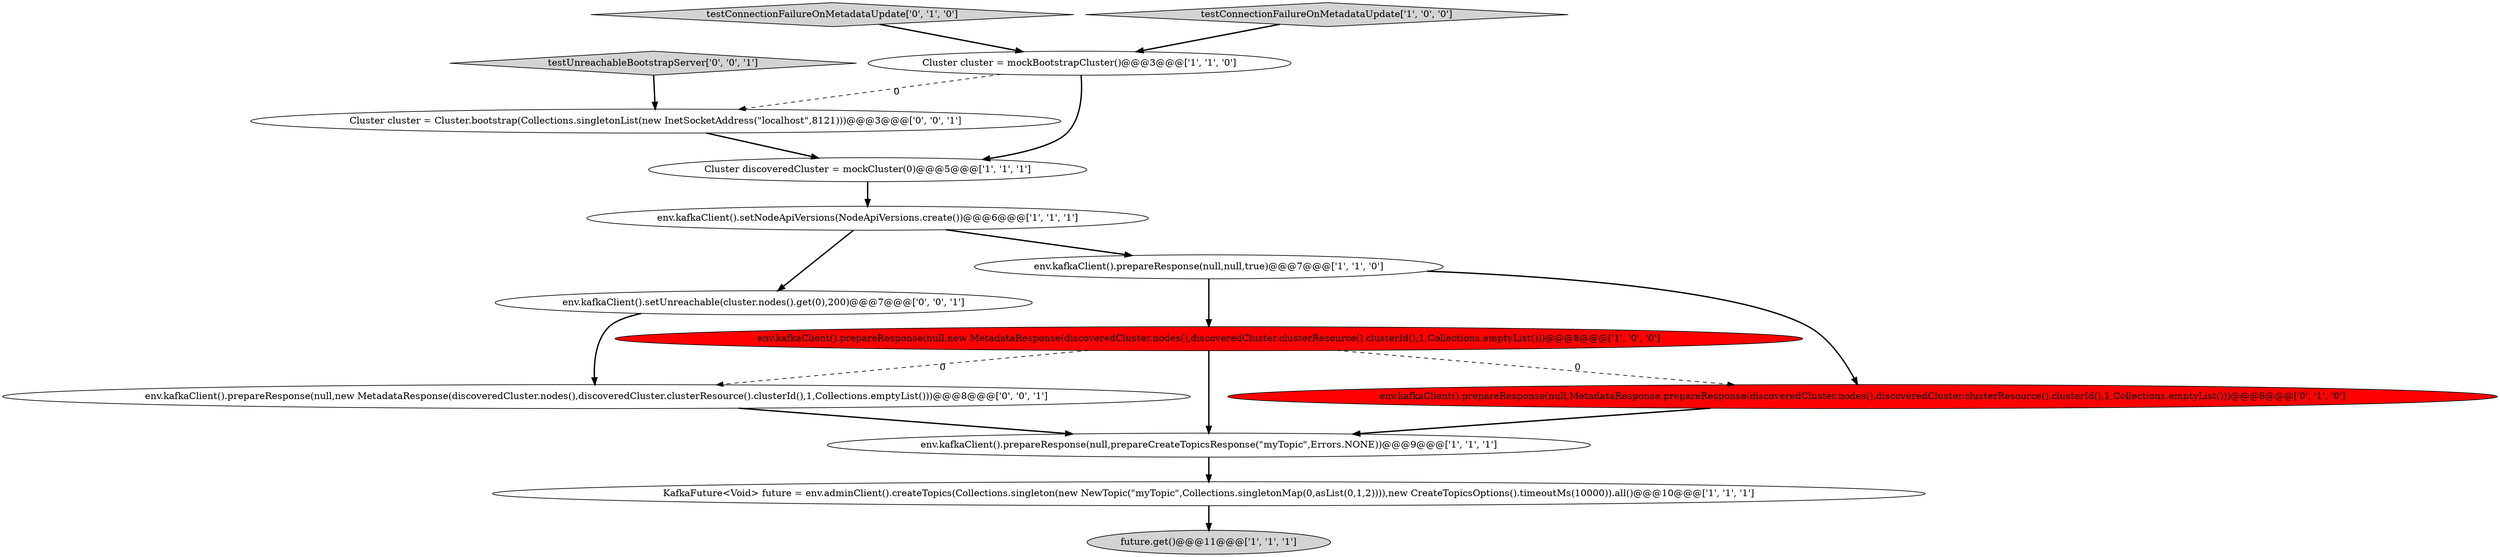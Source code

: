 digraph {
13 [style = filled, label = "env.kafkaClient().prepareResponse(null,new MetadataResponse(discoveredCluster.nodes(),discoveredCluster.clusterResource().clusterId(),1,Collections.emptyList()))@@@8@@@['0', '0', '1']", fillcolor = white, shape = ellipse image = "AAA0AAABBB3BBB"];
0 [style = filled, label = "Cluster cluster = mockBootstrapCluster()@@@3@@@['1', '1', '0']", fillcolor = white, shape = ellipse image = "AAA0AAABBB1BBB"];
1 [style = filled, label = "KafkaFuture<Void> future = env.adminClient().createTopics(Collections.singleton(new NewTopic(\"myTopic\",Collections.singletonMap(0,asList(0,1,2)))),new CreateTopicsOptions().timeoutMs(10000)).all()@@@10@@@['1', '1', '1']", fillcolor = white, shape = ellipse image = "AAA0AAABBB1BBB"];
9 [style = filled, label = "testConnectionFailureOnMetadataUpdate['0', '1', '0']", fillcolor = lightgray, shape = diamond image = "AAA0AAABBB2BBB"];
14 [style = filled, label = "env.kafkaClient().setUnreachable(cluster.nodes().get(0),200)@@@7@@@['0', '0', '1']", fillcolor = white, shape = ellipse image = "AAA0AAABBB3BBB"];
8 [style = filled, label = "Cluster discoveredCluster = mockCluster(0)@@@5@@@['1', '1', '1']", fillcolor = white, shape = ellipse image = "AAA0AAABBB1BBB"];
6 [style = filled, label = "testConnectionFailureOnMetadataUpdate['1', '0', '0']", fillcolor = lightgray, shape = diamond image = "AAA0AAABBB1BBB"];
11 [style = filled, label = "Cluster cluster = Cluster.bootstrap(Collections.singletonList(new InetSocketAddress(\"localhost\",8121)))@@@3@@@['0', '0', '1']", fillcolor = white, shape = ellipse image = "AAA0AAABBB3BBB"];
4 [style = filled, label = "env.kafkaClient().setNodeApiVersions(NodeApiVersions.create())@@@6@@@['1', '1', '1']", fillcolor = white, shape = ellipse image = "AAA0AAABBB1BBB"];
5 [style = filled, label = "env.kafkaClient().prepareResponse(null,new MetadataResponse(discoveredCluster.nodes(),discoveredCluster.clusterResource().clusterId(),1,Collections.emptyList()))@@@8@@@['1', '0', '0']", fillcolor = red, shape = ellipse image = "AAA1AAABBB1BBB"];
2 [style = filled, label = "env.kafkaClient().prepareResponse(null,null,true)@@@7@@@['1', '1', '0']", fillcolor = white, shape = ellipse image = "AAA0AAABBB1BBB"];
7 [style = filled, label = "env.kafkaClient().prepareResponse(null,prepareCreateTopicsResponse(\"myTopic\",Errors.NONE))@@@9@@@['1', '1', '1']", fillcolor = white, shape = ellipse image = "AAA0AAABBB1BBB"];
12 [style = filled, label = "testUnreachableBootstrapServer['0', '0', '1']", fillcolor = lightgray, shape = diamond image = "AAA0AAABBB3BBB"];
10 [style = filled, label = "env.kafkaClient().prepareResponse(null,MetadataResponse.prepareResponse(discoveredCluster.nodes(),discoveredCluster.clusterResource().clusterId(),1,Collections.emptyList()))@@@8@@@['0', '1', '0']", fillcolor = red, shape = ellipse image = "AAA1AAABBB2BBB"];
3 [style = filled, label = "future.get()@@@11@@@['1', '1', '1']", fillcolor = lightgray, shape = ellipse image = "AAA0AAABBB1BBB"];
1->3 [style = bold, label=""];
5->13 [style = dashed, label="0"];
5->7 [style = bold, label=""];
11->8 [style = bold, label=""];
4->14 [style = bold, label=""];
0->11 [style = dashed, label="0"];
6->0 [style = bold, label=""];
7->1 [style = bold, label=""];
8->4 [style = bold, label=""];
4->2 [style = bold, label=""];
9->0 [style = bold, label=""];
14->13 [style = bold, label=""];
5->10 [style = dashed, label="0"];
2->10 [style = bold, label=""];
10->7 [style = bold, label=""];
13->7 [style = bold, label=""];
2->5 [style = bold, label=""];
12->11 [style = bold, label=""];
0->8 [style = bold, label=""];
}
